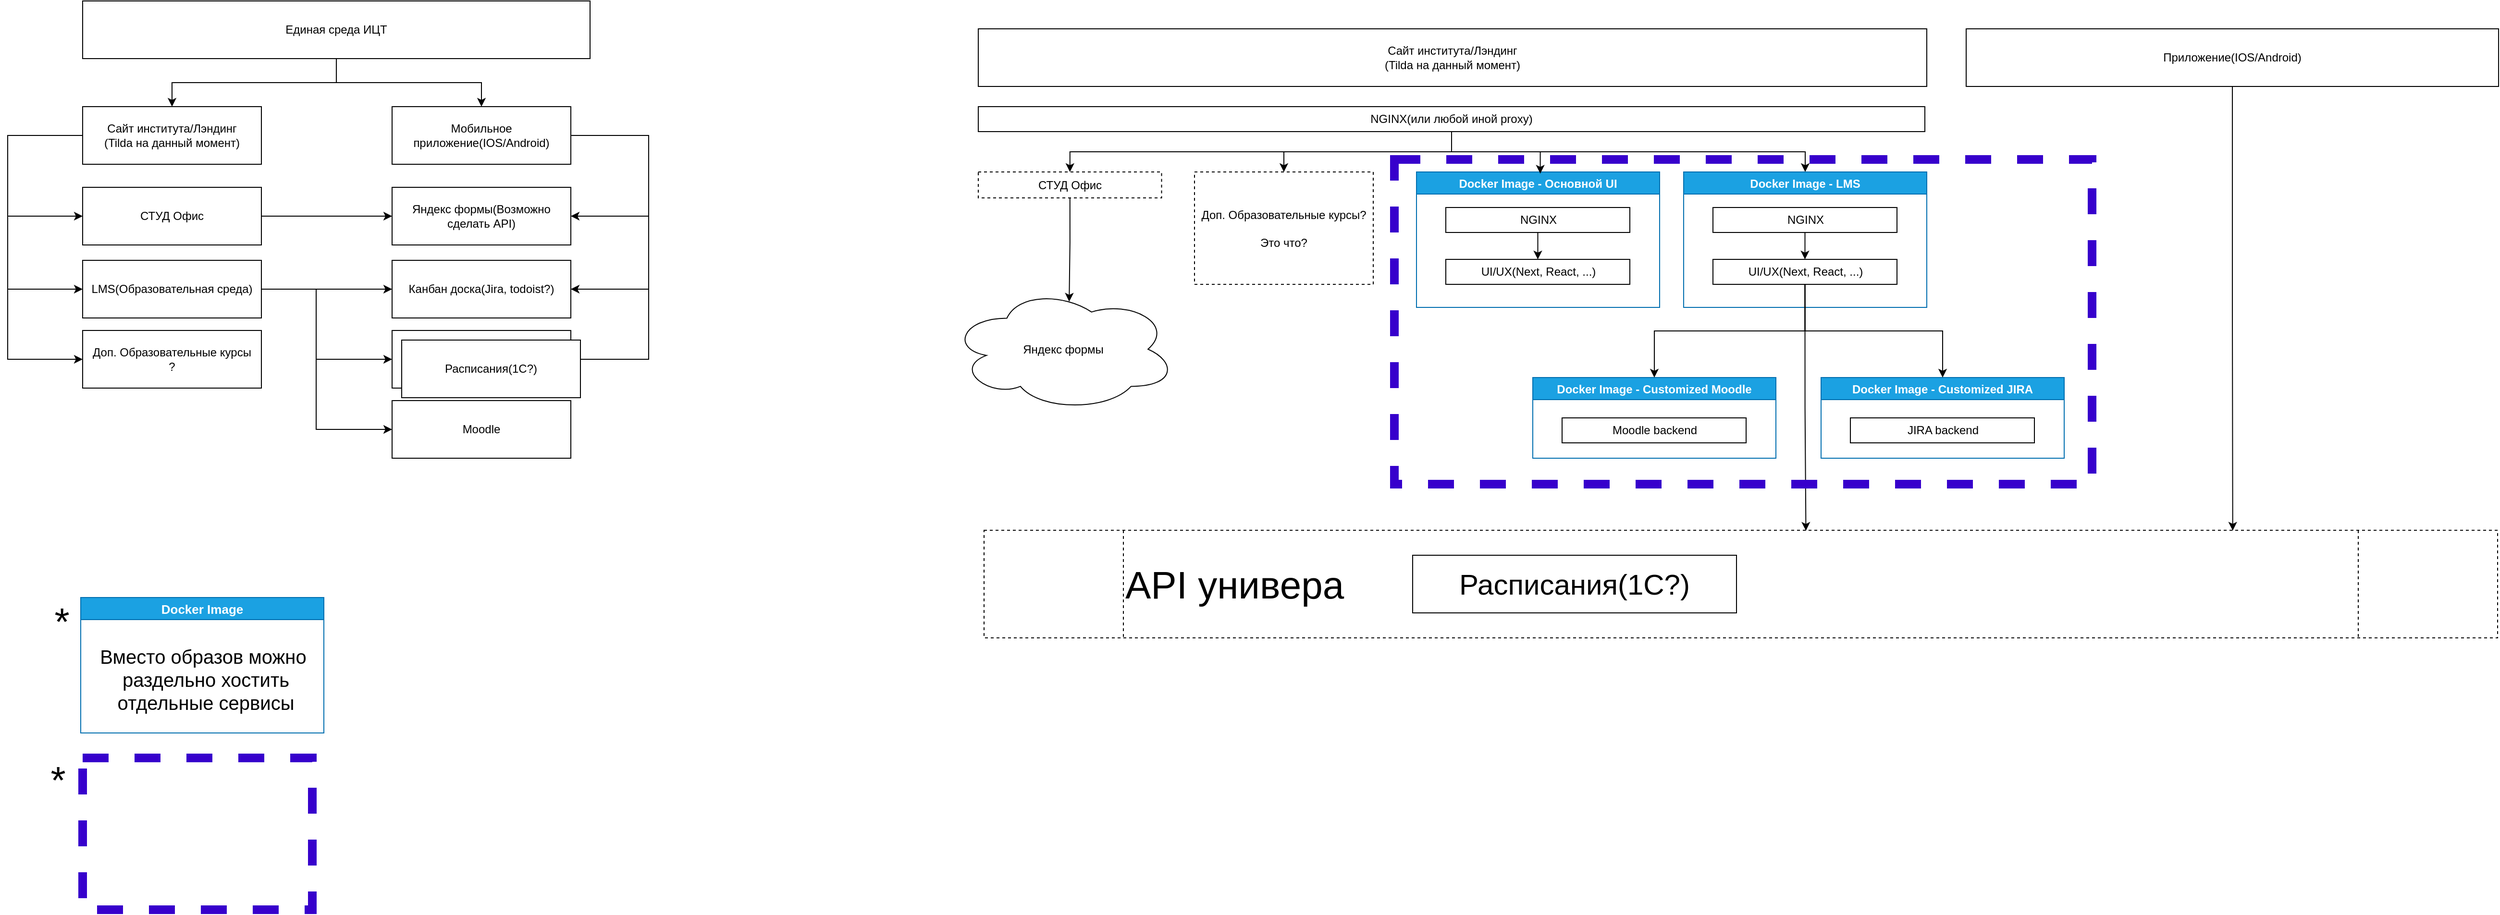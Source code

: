 <mxfile version="20.4.1" type="github">
  <diagram id="C5RBs43oDa-KdzZeNtuy" name="Page-1">
    <mxGraphModel dx="1646" dy="877" grid="0" gridSize="10" guides="1" tooltips="1" connect="1" arrows="1" fold="1" page="1" pageScale="1" pageWidth="4681" pageHeight="3300" math="0" shadow="0">
      <root>
        <mxCell id="WIyWlLk6GJQsqaUBKTNV-0" />
        <mxCell id="WIyWlLk6GJQsqaUBKTNV-1" parent="WIyWlLk6GJQsqaUBKTNV-0" />
        <mxCell id="wG_yYaYY8hXV5M6jzsUb-19" style="edgeStyle=orthogonalEdgeStyle;rounded=0;orthogonalLoop=1;jettySize=auto;html=1;exitX=0;exitY=0.5;exitDx=0;exitDy=0;entryX=0;entryY=0.5;entryDx=0;entryDy=0;" edge="1" parent="WIyWlLk6GJQsqaUBKTNV-1" source="wG_yYaYY8hXV5M6jzsUb-1" target="wG_yYaYY8hXV5M6jzsUb-4">
          <mxGeometry relative="1" as="geometry">
            <Array as="points">
              <mxPoint x="223" y="322" />
              <mxPoint x="223" y="406" />
            </Array>
          </mxGeometry>
        </mxCell>
        <mxCell id="wG_yYaYY8hXV5M6jzsUb-20" style="edgeStyle=orthogonalEdgeStyle;rounded=0;orthogonalLoop=1;jettySize=auto;html=1;exitX=0;exitY=0.5;exitDx=0;exitDy=0;entryX=0;entryY=0.5;entryDx=0;entryDy=0;" edge="1" parent="WIyWlLk6GJQsqaUBKTNV-1" source="wG_yYaYY8hXV5M6jzsUb-1" target="wG_yYaYY8hXV5M6jzsUb-2">
          <mxGeometry relative="1" as="geometry">
            <Array as="points">
              <mxPoint x="223" y="322" />
              <mxPoint x="223" y="482" />
            </Array>
          </mxGeometry>
        </mxCell>
        <mxCell id="wG_yYaYY8hXV5M6jzsUb-21" style="edgeStyle=orthogonalEdgeStyle;rounded=0;orthogonalLoop=1;jettySize=auto;html=1;exitX=0;exitY=0.5;exitDx=0;exitDy=0;entryX=0;entryY=0.5;entryDx=0;entryDy=0;" edge="1" parent="WIyWlLk6GJQsqaUBKTNV-1" source="wG_yYaYY8hXV5M6jzsUb-1" target="wG_yYaYY8hXV5M6jzsUb-6">
          <mxGeometry relative="1" as="geometry">
            <Array as="points">
              <mxPoint x="223" y="322" />
              <mxPoint x="223" y="555" />
            </Array>
          </mxGeometry>
        </mxCell>
        <mxCell id="wG_yYaYY8hXV5M6jzsUb-1" value="Сайт института/Лэндинг&lt;br&gt;(Tilda на данный момент)" style="rounded=0;whiteSpace=wrap;html=1;" vertex="1" parent="WIyWlLk6GJQsqaUBKTNV-1">
          <mxGeometry x="301" y="292" width="186" height="60" as="geometry" />
        </mxCell>
        <mxCell id="wG_yYaYY8hXV5M6jzsUb-26" style="edgeStyle=orthogonalEdgeStyle;rounded=0;orthogonalLoop=1;jettySize=auto;html=1;exitX=1;exitY=0.5;exitDx=0;exitDy=0;entryX=0;entryY=0.5;entryDx=0;entryDy=0;" edge="1" parent="WIyWlLk6GJQsqaUBKTNV-1" source="wG_yYaYY8hXV5M6jzsUb-2" target="wG_yYaYY8hXV5M6jzsUb-3">
          <mxGeometry relative="1" as="geometry" />
        </mxCell>
        <mxCell id="wG_yYaYY8hXV5M6jzsUb-29" style="edgeStyle=orthogonalEdgeStyle;rounded=0;orthogonalLoop=1;jettySize=auto;html=1;exitX=1;exitY=0.5;exitDx=0;exitDy=0;entryX=0;entryY=0.5;entryDx=0;entryDy=0;" edge="1" parent="WIyWlLk6GJQsqaUBKTNV-1" source="wG_yYaYY8hXV5M6jzsUb-2" target="wG_yYaYY8hXV5M6jzsUb-27">
          <mxGeometry relative="1" as="geometry">
            <Array as="points">
              <mxPoint x="544" y="482" />
              <mxPoint x="544" y="628" />
            </Array>
          </mxGeometry>
        </mxCell>
        <mxCell id="wG_yYaYY8hXV5M6jzsUb-30" style="edgeStyle=orthogonalEdgeStyle;rounded=0;orthogonalLoop=1;jettySize=auto;html=1;exitX=1;exitY=0.5;exitDx=0;exitDy=0;entryX=0;entryY=0.5;entryDx=0;entryDy=0;" edge="1" parent="WIyWlLk6GJQsqaUBKTNV-1" source="wG_yYaYY8hXV5M6jzsUb-2" target="wG_yYaYY8hXV5M6jzsUb-8">
          <mxGeometry relative="1" as="geometry">
            <Array as="points">
              <mxPoint x="544" y="482" />
              <mxPoint x="544" y="555" />
            </Array>
          </mxGeometry>
        </mxCell>
        <mxCell id="wG_yYaYY8hXV5M6jzsUb-2" value="LMS(Образовательная среда)" style="rounded=0;whiteSpace=wrap;html=1;" vertex="1" parent="WIyWlLk6GJQsqaUBKTNV-1">
          <mxGeometry x="301" y="452" width="186" height="60" as="geometry" />
        </mxCell>
        <mxCell id="wG_yYaYY8hXV5M6jzsUb-3" value="&lt;div&gt;Канбан доска(Jira, todoist?)&lt;/div&gt;" style="rounded=0;whiteSpace=wrap;html=1;" vertex="1" parent="WIyWlLk6GJQsqaUBKTNV-1">
          <mxGeometry x="623" y="452" width="186" height="60" as="geometry" />
        </mxCell>
        <mxCell id="wG_yYaYY8hXV5M6jzsUb-22" style="edgeStyle=orthogonalEdgeStyle;rounded=0;orthogonalLoop=1;jettySize=auto;html=1;exitX=1;exitY=0.5;exitDx=0;exitDy=0;" edge="1" parent="WIyWlLk6GJQsqaUBKTNV-1" source="wG_yYaYY8hXV5M6jzsUb-4" target="wG_yYaYY8hXV5M6jzsUb-18">
          <mxGeometry relative="1" as="geometry" />
        </mxCell>
        <mxCell id="wG_yYaYY8hXV5M6jzsUb-4" value="СТУД Офис&lt;br&gt;" style="rounded=0;whiteSpace=wrap;html=1;" vertex="1" parent="WIyWlLk6GJQsqaUBKTNV-1">
          <mxGeometry x="301" y="376" width="186" height="60" as="geometry" />
        </mxCell>
        <mxCell id="wG_yYaYY8hXV5M6jzsUb-15" style="edgeStyle=orthogonalEdgeStyle;rounded=0;orthogonalLoop=1;jettySize=auto;html=1;exitX=0.5;exitY=1;exitDx=0;exitDy=0;entryX=0.5;entryY=0;entryDx=0;entryDy=0;" edge="1" parent="WIyWlLk6GJQsqaUBKTNV-1" source="wG_yYaYY8hXV5M6jzsUb-5" target="wG_yYaYY8hXV5M6jzsUb-1">
          <mxGeometry relative="1" as="geometry" />
        </mxCell>
        <mxCell id="wG_yYaYY8hXV5M6jzsUb-16" style="edgeStyle=orthogonalEdgeStyle;rounded=0;orthogonalLoop=1;jettySize=auto;html=1;exitX=0.5;exitY=1;exitDx=0;exitDy=0;entryX=0.5;entryY=0;entryDx=0;entryDy=0;" edge="1" parent="WIyWlLk6GJQsqaUBKTNV-1" source="wG_yYaYY8hXV5M6jzsUb-5" target="wG_yYaYY8hXV5M6jzsUb-7">
          <mxGeometry relative="1" as="geometry" />
        </mxCell>
        <mxCell id="wG_yYaYY8hXV5M6jzsUb-5" value="Единая среда ИЦТ" style="rounded=0;whiteSpace=wrap;html=1;" vertex="1" parent="WIyWlLk6GJQsqaUBKTNV-1">
          <mxGeometry x="301" y="182" width="528" height="60" as="geometry" />
        </mxCell>
        <mxCell id="wG_yYaYY8hXV5M6jzsUb-6" value="&lt;div&gt;Доп. Образовательные курсы&lt;/div&gt;&lt;div&gt;?&lt;br&gt;&lt;/div&gt;" style="rounded=0;whiteSpace=wrap;html=1;" vertex="1" parent="WIyWlLk6GJQsqaUBKTNV-1">
          <mxGeometry x="301" y="525" width="186" height="60" as="geometry" />
        </mxCell>
        <mxCell id="wG_yYaYY8hXV5M6jzsUb-23" style="edgeStyle=orthogonalEdgeStyle;rounded=0;orthogonalLoop=1;jettySize=auto;html=1;exitX=1;exitY=0.5;exitDx=0;exitDy=0;entryX=1;entryY=0.5;entryDx=0;entryDy=0;" edge="1" parent="WIyWlLk6GJQsqaUBKTNV-1" source="wG_yYaYY8hXV5M6jzsUb-7" target="wG_yYaYY8hXV5M6jzsUb-18">
          <mxGeometry relative="1" as="geometry">
            <Array as="points">
              <mxPoint x="890" y="322" />
              <mxPoint x="890" y="406" />
            </Array>
          </mxGeometry>
        </mxCell>
        <mxCell id="wG_yYaYY8hXV5M6jzsUb-24" style="edgeStyle=orthogonalEdgeStyle;rounded=0;orthogonalLoop=1;jettySize=auto;html=1;exitX=1;exitY=0.5;exitDx=0;exitDy=0;entryX=1;entryY=0.5;entryDx=0;entryDy=0;" edge="1" parent="WIyWlLk6GJQsqaUBKTNV-1" source="wG_yYaYY8hXV5M6jzsUb-7" target="wG_yYaYY8hXV5M6jzsUb-3">
          <mxGeometry relative="1" as="geometry">
            <Array as="points">
              <mxPoint x="890" y="322" />
              <mxPoint x="890" y="482" />
            </Array>
          </mxGeometry>
        </mxCell>
        <mxCell id="wG_yYaYY8hXV5M6jzsUb-25" style="edgeStyle=orthogonalEdgeStyle;rounded=0;orthogonalLoop=1;jettySize=auto;html=1;exitX=1;exitY=0.5;exitDx=0;exitDy=0;entryX=1;entryY=0.5;entryDx=0;entryDy=0;" edge="1" parent="WIyWlLk6GJQsqaUBKTNV-1" source="wG_yYaYY8hXV5M6jzsUb-7" target="wG_yYaYY8hXV5M6jzsUb-8">
          <mxGeometry relative="1" as="geometry">
            <Array as="points">
              <mxPoint x="890" y="322" />
              <mxPoint x="890" y="555" />
            </Array>
          </mxGeometry>
        </mxCell>
        <mxCell id="wG_yYaYY8hXV5M6jzsUb-7" value="Мобильное приложение(IOS/Android)" style="rounded=0;whiteSpace=wrap;html=1;" vertex="1" parent="WIyWlLk6GJQsqaUBKTNV-1">
          <mxGeometry x="623" y="292" width="186" height="60" as="geometry" />
        </mxCell>
        <mxCell id="wG_yYaYY8hXV5M6jzsUb-8" value="Расписания(1С?)" style="rounded=0;whiteSpace=wrap;html=1;" vertex="1" parent="WIyWlLk6GJQsqaUBKTNV-1">
          <mxGeometry x="623" y="525" width="186" height="60" as="geometry" />
        </mxCell>
        <mxCell id="wG_yYaYY8hXV5M6jzsUb-18" value="Яндекс формы(Возможно сделать API) " style="rounded=0;whiteSpace=wrap;html=1;" vertex="1" parent="WIyWlLk6GJQsqaUBKTNV-1">
          <mxGeometry x="623" y="376" width="186" height="60" as="geometry" />
        </mxCell>
        <mxCell id="wG_yYaYY8hXV5M6jzsUb-27" value="Moodle" style="rounded=0;whiteSpace=wrap;html=1;" vertex="1" parent="WIyWlLk6GJQsqaUBKTNV-1">
          <mxGeometry x="623" y="598" width="186" height="60" as="geometry" />
        </mxCell>
        <mxCell id="wG_yYaYY8hXV5M6jzsUb-34" value="Сайт института/Лэндинг&lt;br&gt;(Tilda на данный момент)" style="rounded=0;whiteSpace=wrap;html=1;" vertex="1" parent="WIyWlLk6GJQsqaUBKTNV-1">
          <mxGeometry x="1233" y="211" width="987" height="60" as="geometry" />
        </mxCell>
        <mxCell id="wG_yYaYY8hXV5M6jzsUb-36" value="Docker Image - Основной UI" style="swimlane;fillColor=#1ba1e2;fontColor=#ffffff;strokeColor=#006EAF;" vertex="1" parent="WIyWlLk6GJQsqaUBKTNV-1">
          <mxGeometry x="1689" y="360" width="253" height="141" as="geometry">
            <mxRectangle x="1233" y="365" width="426" height="53" as="alternateBounds" />
          </mxGeometry>
        </mxCell>
        <mxCell id="wG_yYaYY8hXV5M6jzsUb-44" style="edgeStyle=orthogonalEdgeStyle;rounded=0;orthogonalLoop=1;jettySize=auto;html=1;exitX=0.5;exitY=1;exitDx=0;exitDy=0;entryX=0.5;entryY=0;entryDx=0;entryDy=0;" edge="1" parent="wG_yYaYY8hXV5M6jzsUb-36" source="wG_yYaYY8hXV5M6jzsUb-35" target="wG_yYaYY8hXV5M6jzsUb-38">
          <mxGeometry relative="1" as="geometry" />
        </mxCell>
        <mxCell id="wG_yYaYY8hXV5M6jzsUb-35" value="NGINX" style="rounded=0;whiteSpace=wrap;html=1;" vertex="1" parent="wG_yYaYY8hXV5M6jzsUb-36">
          <mxGeometry x="30.5" y="37" width="191.5" height="26" as="geometry" />
        </mxCell>
        <mxCell id="wG_yYaYY8hXV5M6jzsUb-38" value="UI/UX(Next, React, ...)" style="rounded=0;whiteSpace=wrap;html=1;" vertex="1" parent="wG_yYaYY8hXV5M6jzsUb-36">
          <mxGeometry x="30.5" y="91" width="191.5" height="26" as="geometry" />
        </mxCell>
        <mxCell id="wG_yYaYY8hXV5M6jzsUb-41" value="Яндекс формы" style="ellipse;shape=cloud;whiteSpace=wrap;html=1;" vertex="1" parent="WIyWlLk6GJQsqaUBKTNV-1">
          <mxGeometry x="1204" y="480" width="235" height="129" as="geometry" />
        </mxCell>
        <mxCell id="wG_yYaYY8hXV5M6jzsUb-47" style="edgeStyle=orthogonalEdgeStyle;rounded=0;orthogonalLoop=1;jettySize=auto;html=1;exitX=0.5;exitY=1;exitDx=0;exitDy=0;entryX=0.5;entryY=0;entryDx=0;entryDy=0;" edge="1" parent="WIyWlLk6GJQsqaUBKTNV-1" source="wG_yYaYY8hXV5M6jzsUb-45" target="wG_yYaYY8hXV5M6jzsUb-40">
          <mxGeometry relative="1" as="geometry" />
        </mxCell>
        <mxCell id="wG_yYaYY8hXV5M6jzsUb-48" style="edgeStyle=orthogonalEdgeStyle;rounded=0;orthogonalLoop=1;jettySize=auto;html=1;exitX=0.5;exitY=1;exitDx=0;exitDy=0;entryX=0.509;entryY=0.012;entryDx=0;entryDy=0;entryPerimeter=0;" edge="1" parent="WIyWlLk6GJQsqaUBKTNV-1" source="wG_yYaYY8hXV5M6jzsUb-45" target="wG_yYaYY8hXV5M6jzsUb-36">
          <mxGeometry relative="1" as="geometry" />
        </mxCell>
        <mxCell id="wG_yYaYY8hXV5M6jzsUb-50" style="edgeStyle=orthogonalEdgeStyle;rounded=0;orthogonalLoop=1;jettySize=auto;html=1;exitX=0.5;exitY=1;exitDx=0;exitDy=0;entryX=0.5;entryY=0;entryDx=0;entryDy=0;" edge="1" parent="WIyWlLk6GJQsqaUBKTNV-1" source="wG_yYaYY8hXV5M6jzsUb-45" target="wG_yYaYY8hXV5M6jzsUb-49">
          <mxGeometry relative="1" as="geometry" />
        </mxCell>
        <mxCell id="wG_yYaYY8hXV5M6jzsUb-55" style="edgeStyle=orthogonalEdgeStyle;rounded=0;orthogonalLoop=1;jettySize=auto;html=1;exitX=0.5;exitY=1;exitDx=0;exitDy=0;entryX=0.5;entryY=0;entryDx=0;entryDy=0;" edge="1" parent="WIyWlLk6GJQsqaUBKTNV-1" source="wG_yYaYY8hXV5M6jzsUb-45" target="wG_yYaYY8hXV5M6jzsUb-51">
          <mxGeometry relative="1" as="geometry" />
        </mxCell>
        <mxCell id="wG_yYaYY8hXV5M6jzsUb-45" value="NGINX(или любой иной proxy)" style="rounded=0;whiteSpace=wrap;html=1;" vertex="1" parent="WIyWlLk6GJQsqaUBKTNV-1">
          <mxGeometry x="1233" y="292" width="985" height="26" as="geometry" />
        </mxCell>
        <mxCell id="wG_yYaYY8hXV5M6jzsUb-94" style="edgeStyle=orthogonalEdgeStyle;rounded=0;orthogonalLoop=1;jettySize=auto;html=1;exitX=0.5;exitY=1;exitDx=0;exitDy=0;entryX=0.526;entryY=0.116;entryDx=0;entryDy=0;entryPerimeter=0;fontSize=40;" edge="1" parent="WIyWlLk6GJQsqaUBKTNV-1" source="wG_yYaYY8hXV5M6jzsUb-40" target="wG_yYaYY8hXV5M6jzsUb-41">
          <mxGeometry relative="1" as="geometry" />
        </mxCell>
        <mxCell id="wG_yYaYY8hXV5M6jzsUb-40" value="СТУД Офис&lt;br&gt;" style="rounded=0;whiteSpace=wrap;html=1;dashed=1;" vertex="1" parent="WIyWlLk6GJQsqaUBKTNV-1">
          <mxGeometry x="1233" y="360" width="190.75" height="27" as="geometry" />
        </mxCell>
        <mxCell id="wG_yYaYY8hXV5M6jzsUb-49" value="&lt;div&gt;Доп. Образовательные курсы?&lt;br&gt;&lt;/div&gt;&lt;div&gt;&lt;br&gt;&lt;/div&gt;&lt;div&gt;Это что?&lt;br&gt;&lt;/div&gt;" style="rounded=0;whiteSpace=wrap;html=1;dashed=1;" vertex="1" parent="WIyWlLk6GJQsqaUBKTNV-1">
          <mxGeometry x="1458" y="360" width="186" height="117" as="geometry" />
        </mxCell>
        <mxCell id="wG_yYaYY8hXV5M6jzsUb-51" value="Docker Image - LMS" style="swimlane;fillColor=#1ba1e2;fontColor=#ffffff;strokeColor=#006EAF;" vertex="1" parent="WIyWlLk6GJQsqaUBKTNV-1">
          <mxGeometry x="1967" y="360" width="253" height="141" as="geometry">
            <mxRectangle x="1233" y="365" width="426" height="53" as="alternateBounds" />
          </mxGeometry>
        </mxCell>
        <mxCell id="wG_yYaYY8hXV5M6jzsUb-52" style="edgeStyle=orthogonalEdgeStyle;rounded=0;orthogonalLoop=1;jettySize=auto;html=1;exitX=0.5;exitY=1;exitDx=0;exitDy=0;entryX=0.5;entryY=0;entryDx=0;entryDy=0;" edge="1" parent="wG_yYaYY8hXV5M6jzsUb-51" source="wG_yYaYY8hXV5M6jzsUb-53" target="wG_yYaYY8hXV5M6jzsUb-54">
          <mxGeometry relative="1" as="geometry" />
        </mxCell>
        <mxCell id="wG_yYaYY8hXV5M6jzsUb-53" value="NGINX" style="rounded=0;whiteSpace=wrap;html=1;" vertex="1" parent="wG_yYaYY8hXV5M6jzsUb-51">
          <mxGeometry x="30.5" y="37" width="191.5" height="26" as="geometry" />
        </mxCell>
        <mxCell id="wG_yYaYY8hXV5M6jzsUb-54" value="UI/UX(Next, React, ...)" style="rounded=0;whiteSpace=wrap;html=1;" vertex="1" parent="wG_yYaYY8hXV5M6jzsUb-51">
          <mxGeometry x="30.5" y="91" width="191.5" height="26" as="geometry" />
        </mxCell>
        <mxCell id="wG_yYaYY8hXV5M6jzsUb-56" value="Docker Image - Customized Moodle" style="swimlane;fillColor=#1ba1e2;fontColor=#ffffff;strokeColor=#006EAF;" vertex="1" parent="WIyWlLk6GJQsqaUBKTNV-1">
          <mxGeometry x="1810" y="574" width="253" height="84" as="geometry">
            <mxRectangle x="1233" y="365" width="426" height="53" as="alternateBounds" />
          </mxGeometry>
        </mxCell>
        <mxCell id="wG_yYaYY8hXV5M6jzsUb-59" value="Moodle backend" style="rounded=0;whiteSpace=wrap;html=1;" vertex="1" parent="wG_yYaYY8hXV5M6jzsUb-56">
          <mxGeometry x="30.5" y="42" width="191.5" height="26" as="geometry" />
        </mxCell>
        <mxCell id="wG_yYaYY8hXV5M6jzsUb-61" value="Docker Image - Customized JIRA" style="swimlane;fillColor=#1ba1e2;fontColor=#ffffff;strokeColor=#006EAF;" vertex="1" parent="WIyWlLk6GJQsqaUBKTNV-1">
          <mxGeometry x="2110" y="574" width="253" height="84" as="geometry">
            <mxRectangle x="1233" y="365" width="426" height="53" as="alternateBounds" />
          </mxGeometry>
        </mxCell>
        <mxCell id="wG_yYaYY8hXV5M6jzsUb-62" value="JIRA backend" style="rounded=0;whiteSpace=wrap;html=1;" vertex="1" parent="wG_yYaYY8hXV5M6jzsUb-61">
          <mxGeometry x="30.5" y="42" width="191.5" height="26" as="geometry" />
        </mxCell>
        <mxCell id="wG_yYaYY8hXV5M6jzsUb-70" style="edgeStyle=orthogonalEdgeStyle;rounded=0;orthogonalLoop=1;jettySize=auto;html=1;exitX=0.5;exitY=1;exitDx=0;exitDy=0;entryX=0.5;entryY=0;entryDx=0;entryDy=0;fontSize=20;" edge="1" parent="WIyWlLk6GJQsqaUBKTNV-1" source="wG_yYaYY8hXV5M6jzsUb-54" target="wG_yYaYY8hXV5M6jzsUb-56">
          <mxGeometry relative="1" as="geometry" />
        </mxCell>
        <mxCell id="wG_yYaYY8hXV5M6jzsUb-71" style="edgeStyle=orthogonalEdgeStyle;rounded=0;orthogonalLoop=1;jettySize=auto;html=1;exitX=0.5;exitY=1;exitDx=0;exitDy=0;entryX=0.5;entryY=0;entryDx=0;entryDy=0;fontSize=20;" edge="1" parent="WIyWlLk6GJQsqaUBKTNV-1" source="wG_yYaYY8hXV5M6jzsUb-54" target="wG_yYaYY8hXV5M6jzsUb-61">
          <mxGeometry relative="1" as="geometry" />
        </mxCell>
        <mxCell id="wG_yYaYY8hXV5M6jzsUb-79" value="Расписания(1С?)" style="rounded=0;whiteSpace=wrap;html=1;" vertex="1" parent="WIyWlLk6GJQsqaUBKTNV-1">
          <mxGeometry x="633" y="535" width="186" height="60" as="geometry" />
        </mxCell>
        <mxCell id="wG_yYaYY8hXV5M6jzsUb-82" value="&lt;div align=&quot;left&quot;&gt;API универа&lt;/div&gt;" style="shape=process;whiteSpace=wrap;html=1;backgroundOutline=1;dashed=1;fontSize=40;align=left;size=0.092;" vertex="1" parent="WIyWlLk6GJQsqaUBKTNV-1">
          <mxGeometry x="1239" y="733" width="1575" height="112" as="geometry" />
        </mxCell>
        <mxCell id="wG_yYaYY8hXV5M6jzsUb-80" value="&lt;font style=&quot;font-size: 30px;&quot;&gt;Расписания(1С?)&lt;/font&gt;" style="rounded=0;whiteSpace=wrap;html=1;" vertex="1" parent="WIyWlLk6GJQsqaUBKTNV-1">
          <mxGeometry x="1685" y="759" width="337" height="60" as="geometry" />
        </mxCell>
        <mxCell id="wG_yYaYY8hXV5M6jzsUb-87" style="edgeStyle=orthogonalEdgeStyle;rounded=0;orthogonalLoop=1;jettySize=auto;html=1;exitX=0.5;exitY=1;exitDx=0;exitDy=0;entryX=0.543;entryY=0.004;entryDx=0;entryDy=0;entryPerimeter=0;fontSize=40;" edge="1" parent="WIyWlLk6GJQsqaUBKTNV-1" source="wG_yYaYY8hXV5M6jzsUb-54" target="wG_yYaYY8hXV5M6jzsUb-82">
          <mxGeometry relative="1" as="geometry" />
        </mxCell>
        <mxCell id="wG_yYaYY8hXV5M6jzsUb-88" value="" style="group" vertex="1" connectable="0" parent="WIyWlLk6GJQsqaUBKTNV-1">
          <mxGeometry x="262" y="797" width="290" height="147" as="geometry" />
        </mxCell>
        <mxCell id="wG_yYaYY8hXV5M6jzsUb-72" value="Docker Image" style="swimlane;fillColor=#1ba1e2;fontColor=#ffffff;strokeColor=#006EAF;fontSize=13;" vertex="1" parent="wG_yYaYY8hXV5M6jzsUb-88">
          <mxGeometry x="37" y="6" width="253" height="141" as="geometry">
            <mxRectangle x="1233" y="365" width="426" height="53" as="alternateBounds" />
          </mxGeometry>
        </mxCell>
        <mxCell id="wG_yYaYY8hXV5M6jzsUb-76" value="&lt;div&gt;Вместо образов можно&lt;/div&gt;&lt;div&gt;&amp;nbsp;раздельно хостить&lt;/div&gt;&lt;div&gt;&amp;nbsp;отдельные сервисы&lt;/div&gt;" style="text;html=1;align=center;verticalAlign=middle;resizable=0;points=[];autosize=1;strokeColor=none;fillColor=none;fontSize=20;" vertex="1" parent="wG_yYaYY8hXV5M6jzsUb-72">
          <mxGeometry x="10" y="43" width="233" height="84" as="geometry" />
        </mxCell>
        <mxCell id="wG_yYaYY8hXV5M6jzsUb-78" value="&lt;font style=&quot;font-size: 40px;&quot;&gt;*&lt;/font&gt;" style="text;html=1;align=center;verticalAlign=middle;resizable=0;points=[];autosize=1;strokeColor=none;fillColor=none;fontSize=20;" vertex="1" parent="wG_yYaYY8hXV5M6jzsUb-88">
          <mxGeometry width="34" height="60" as="geometry" />
        </mxCell>
        <mxCell id="wG_yYaYY8hXV5M6jzsUb-90" value="" style="rounded=0;whiteSpace=wrap;html=1;dashed=1;fontSize=40;fillColor=none;fontColor=#ffffff;strokeColor=#3700CC;strokeWidth=9;" vertex="1" parent="WIyWlLk6GJQsqaUBKTNV-1">
          <mxGeometry x="1666" y="347" width="726" height="338" as="geometry" />
        </mxCell>
        <mxCell id="wG_yYaYY8hXV5M6jzsUb-92" style="edgeStyle=orthogonalEdgeStyle;rounded=0;orthogonalLoop=1;jettySize=auto;html=1;exitX=0.5;exitY=1;exitDx=0;exitDy=0;entryX=0.825;entryY=0.003;entryDx=0;entryDy=0;entryPerimeter=0;fontSize=40;" edge="1" parent="WIyWlLk6GJQsqaUBKTNV-1" source="wG_yYaYY8hXV5M6jzsUb-91" target="wG_yYaYY8hXV5M6jzsUb-82">
          <mxGeometry relative="1" as="geometry" />
        </mxCell>
        <mxCell id="wG_yYaYY8hXV5M6jzsUb-91" value="Приложение(IOS/Android)" style="rounded=0;whiteSpace=wrap;html=1;" vertex="1" parent="WIyWlLk6GJQsqaUBKTNV-1">
          <mxGeometry x="2261" y="211" width="554" height="60" as="geometry" />
        </mxCell>
        <mxCell id="wG_yYaYY8hXV5M6jzsUb-95" value="&lt;font style=&quot;font-size: 20px;&quot;&gt;Единая докерная сеть(опционально)&lt;/font&gt;" style="rounded=0;whiteSpace=wrap;html=1;dashed=1;fontSize=40;fillColor=none;fontColor=#ffffff;strokeColor=#3700CC;strokeWidth=9;" vertex="1" parent="WIyWlLk6GJQsqaUBKTNV-1">
          <mxGeometry x="301" y="970" width="239" height="158" as="geometry" />
        </mxCell>
        <mxCell id="wG_yYaYY8hXV5M6jzsUb-96" value="&lt;font style=&quot;font-size: 40px;&quot;&gt;*&lt;/font&gt;" style="text;html=1;align=center;verticalAlign=middle;resizable=0;points=[];autosize=1;strokeColor=none;fillColor=none;fontSize=20;" vertex="1" parent="WIyWlLk6GJQsqaUBKTNV-1">
          <mxGeometry x="258" y="962" width="34" height="60" as="geometry" />
        </mxCell>
      </root>
    </mxGraphModel>
  </diagram>
</mxfile>
